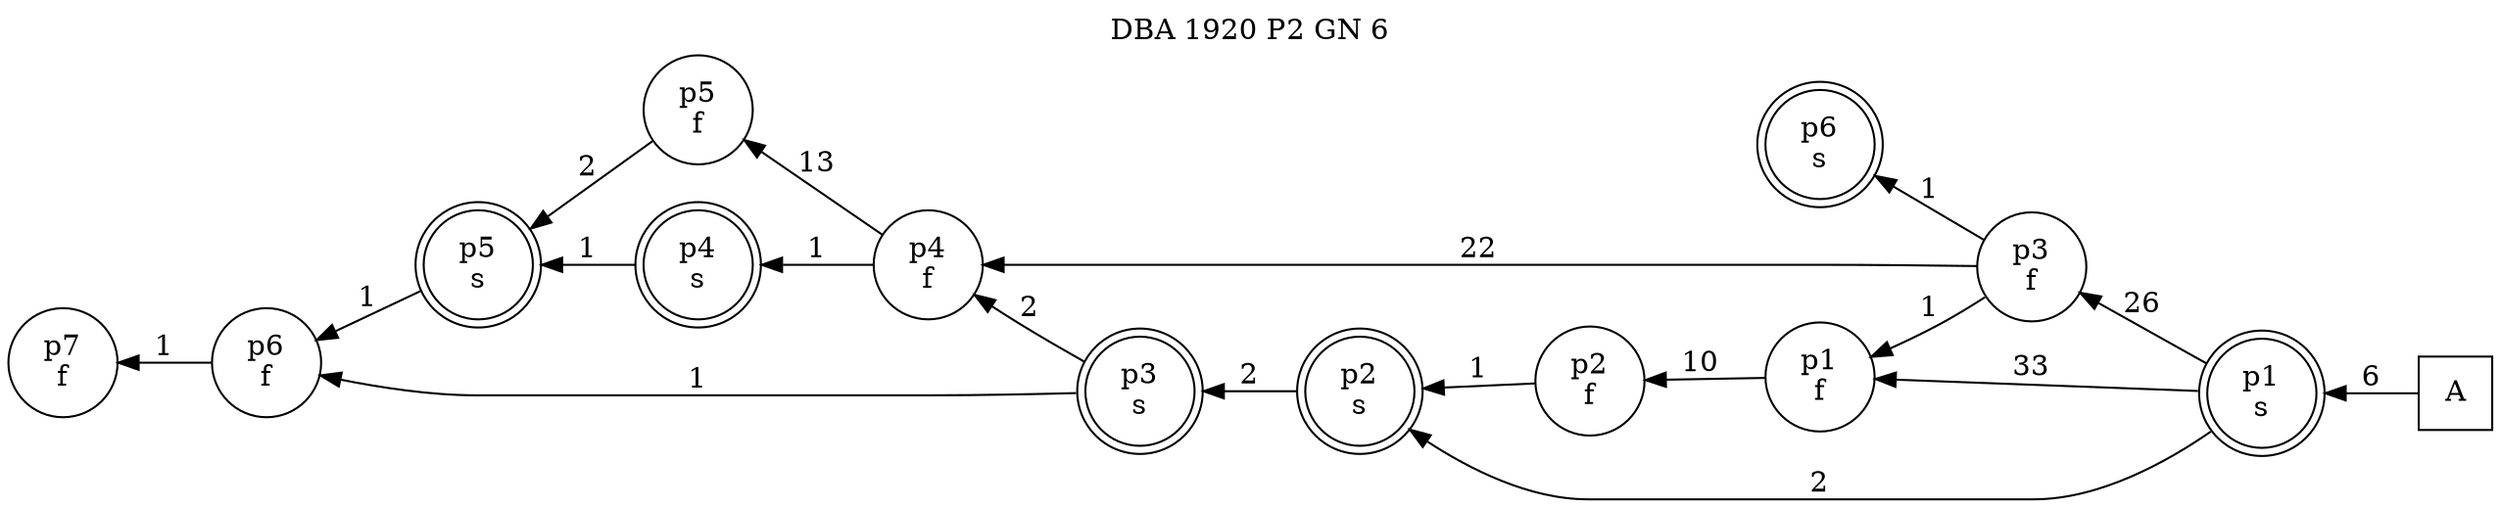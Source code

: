 digraph DBA_1920_P2_GN_6_GOOD {
labelloc="tl"
label= " DBA 1920 P2 GN 6 "
rankdir="RL";
"A" [shape="square" label="A"]
"p1_s" [shape="doublecircle" label="p1
s"]
"p1_f" [shape="circle" label="p1
f"]
"p2_f" [shape="circle" label="p2
f"]
"p3_f" [shape="circle" label="p3
f"]
"p2_s" [shape="doublecircle" label="p2
s"]
"p4_f" [shape="circle" label="p4
f"]
"p5_f" [shape="circle" label="p5
f"]
"p5_s" [shape="doublecircle" label="p5
s"]
"p3_s" [shape="doublecircle" label="p3
s"]
"p6_f" [shape="circle" label="p6
f"]
"p7_f" [shape="circle" label="p7
f"]
"p4_s" [shape="doublecircle" label="p4
s"]
"p6_s" [shape="doublecircle" label="p6
s"]
"A" -> "p1_s" [ label=6]
"p1_s" -> "p1_f" [ label=33]
"p1_s" -> "p3_f" [ label=26]
"p1_s" -> "p2_s" [ label=2]
"p1_f" -> "p2_f" [ label=10]
"p2_f" -> "p2_s" [ label=1]
"p3_f" -> "p1_f" [ label=1]
"p3_f" -> "p4_f" [ label=22]
"p3_f" -> "p6_s" [ label=1]
"p2_s" -> "p3_s" [ label=2]
"p4_f" -> "p5_f" [ label=13]
"p4_f" -> "p4_s" [ label=1]
"p5_f" -> "p5_s" [ label=2]
"p5_s" -> "p6_f" [ label=1]
"p3_s" -> "p4_f" [ label=2]
"p3_s" -> "p6_f" [ label=1]
"p6_f" -> "p7_f" [ label=1]
"p4_s" -> "p5_s" [ label=1]
}
